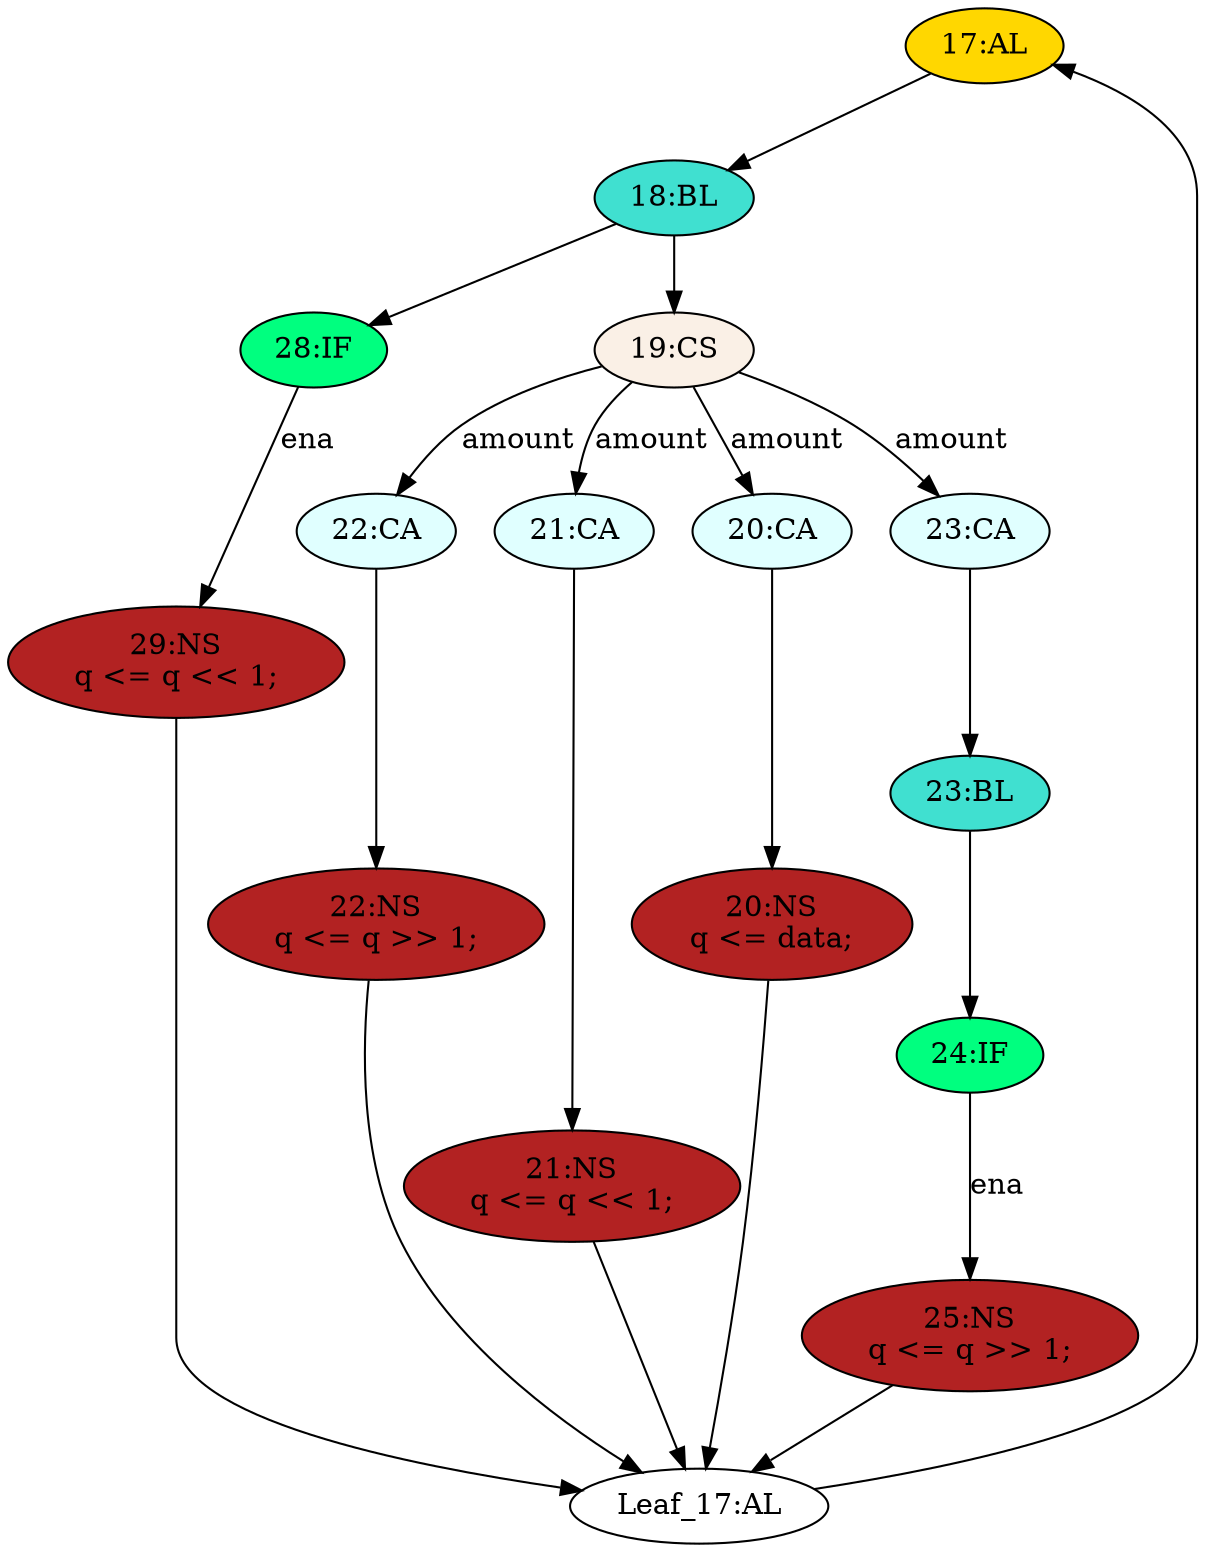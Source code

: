 strict digraph "compose( ,  )" {
	node [label="\N"];
	"17:AL"	[ast="<pyverilog.vparser.ast.Always object at 0x7f1e03db71d0>",
		clk_sens=True,
		fillcolor=gold,
		label="17:AL",
		sens="['clk']",
		statements="[]",
		style=filled,
		typ=Always,
		use_var="['q', 'ena', 'amount', 'data']"];
	"18:BL"	[ast="<pyverilog.vparser.ast.Block object at 0x7f1e03da33d0>",
		fillcolor=turquoise,
		label="18:BL",
		statements="[]",
		style=filled,
		typ=Block];
	"17:AL" -> "18:BL"	[cond="[]",
		lineno=None];
	"28:IF"	[ast="<pyverilog.vparser.ast.IfStatement object at 0x7f1e03da6550>",
		fillcolor=springgreen,
		label="28:IF",
		statements="[]",
		style=filled,
		typ=IfStatement];
	"29:NS"	[ast="<pyverilog.vparser.ast.NonblockingSubstitution object at 0x7f1e0406a250>",
		fillcolor=firebrick,
		label="29:NS
q <= q << 1;",
		statements="[<pyverilog.vparser.ast.NonblockingSubstitution object at 0x7f1e0406a250>]",
		style=filled,
		typ=NonblockingSubstitution];
	"28:IF" -> "29:NS"	[cond="['ena']",
		label=ena,
		lineno=28];
	"18:BL" -> "28:IF"	[cond="[]",
		lineno=None];
	"19:CS"	[ast="<pyverilog.vparser.ast.CaseStatement object at 0x7f1e03dbd4d0>",
		fillcolor=linen,
		label="19:CS",
		statements="[]",
		style=filled,
		typ=CaseStatement];
	"18:BL" -> "19:CS"	[cond="[]",
		lineno=None];
	"24:IF"	[ast="<pyverilog.vparser.ast.IfStatement object at 0x7f1e03da6ad0>",
		fillcolor=springgreen,
		label="24:IF",
		statements="[]",
		style=filled,
		typ=IfStatement];
	"25:NS"	[ast="<pyverilog.vparser.ast.NonblockingSubstitution object at 0x7f1e03da6290>",
		fillcolor=firebrick,
		label="25:NS
q <= q >> 1;",
		statements="[<pyverilog.vparser.ast.NonblockingSubstitution object at 0x7f1e03da6290>]",
		style=filled,
		typ=NonblockingSubstitution];
	"24:IF" -> "25:NS"	[cond="['ena']",
		label=ena,
		lineno=24];
	"22:NS"	[ast="<pyverilog.vparser.ast.NonblockingSubstitution object at 0x7f1e03dbdc50>",
		fillcolor=firebrick,
		label="22:NS
q <= q >> 1;",
		statements="[<pyverilog.vparser.ast.NonblockingSubstitution object at 0x7f1e03dbdc50>]",
		style=filled,
		typ=NonblockingSubstitution];
	"Leaf_17:AL"	[def_var="['q']",
		label="Leaf_17:AL"];
	"22:NS" -> "Leaf_17:AL"	[cond="[]",
		lineno=None];
	"25:NS" -> "Leaf_17:AL"	[cond="[]",
		lineno=None];
	"23:BL"	[ast="<pyverilog.vparser.ast.Block object at 0x7f1e03da6e90>",
		fillcolor=turquoise,
		label="23:BL",
		statements="[]",
		style=filled,
		typ=Block];
	"23:BL" -> "24:IF"	[cond="[]",
		lineno=None];
	"22:CA"	[ast="<pyverilog.vparser.ast.Case object at 0x7f1e03db1650>",
		fillcolor=lightcyan,
		label="22:CA",
		statements="[]",
		style=filled,
		typ=Case];
	"22:CA" -> "22:NS"	[cond="[]",
		lineno=None];
	"21:CA"	[ast="<pyverilog.vparser.ast.Case object at 0x7f1e03d4e290>",
		fillcolor=lightcyan,
		label="21:CA",
		statements="[]",
		style=filled,
		typ=Case];
	"21:NS"	[ast="<pyverilog.vparser.ast.NonblockingSubstitution object at 0x7f1e03db1550>",
		fillcolor=firebrick,
		label="21:NS
q <= q << 1;",
		statements="[<pyverilog.vparser.ast.NonblockingSubstitution object at 0x7f1e03db1550>]",
		style=filled,
		typ=NonblockingSubstitution];
	"21:CA" -> "21:NS"	[cond="[]",
		lineno=None];
	"20:CA"	[ast="<pyverilog.vparser.ast.Case object at 0x7f1e03da34d0>",
		fillcolor=lightcyan,
		label="20:CA",
		statements="[]",
		style=filled,
		typ=Case];
	"20:NS"	[ast="<pyverilog.vparser.ast.NonblockingSubstitution object at 0x7f1e03da3890>",
		fillcolor=firebrick,
		label="20:NS
q <= data;",
		statements="[<pyverilog.vparser.ast.NonblockingSubstitution object at 0x7f1e03da3890>]",
		style=filled,
		typ=NonblockingSubstitution];
	"20:CA" -> "20:NS"	[cond="[]",
		lineno=None];
	"29:NS" -> "Leaf_17:AL"	[cond="[]",
		lineno=None];
	"23:CA"	[ast="<pyverilog.vparser.ast.Case object at 0x7f1e041c1610>",
		fillcolor=lightcyan,
		label="23:CA",
		statements="[]",
		style=filled,
		typ=Case];
	"23:CA" -> "23:BL"	[cond="[]",
		lineno=None];
	"20:NS" -> "Leaf_17:AL"	[cond="[]",
		lineno=None];
	"19:CS" -> "22:CA"	[cond="['amount']",
		label=amount,
		lineno=19];
	"19:CS" -> "21:CA"	[cond="['amount']",
		label=amount,
		lineno=19];
	"19:CS" -> "20:CA"	[cond="['amount']",
		label=amount,
		lineno=19];
	"19:CS" -> "23:CA"	[cond="['amount']",
		label=amount,
		lineno=19];
	"Leaf_17:AL" -> "17:AL";
	"21:NS" -> "Leaf_17:AL"	[cond="[]",
		lineno=None];
}
